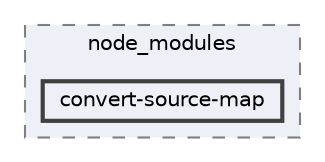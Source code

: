 digraph "pkiclassroomrescheduler/src/main/frontend/node_modules/convert-source-map"
{
 // LATEX_PDF_SIZE
  bgcolor="transparent";
  edge [fontname=Helvetica,fontsize=10,labelfontname=Helvetica,labelfontsize=10];
  node [fontname=Helvetica,fontsize=10,shape=box,height=0.2,width=0.4];
  compound=true
  subgraph clusterdir_72953eda66ccb3a2722c28e1c3e6c23b {
    graph [ bgcolor="#edf0f7", pencolor="grey50", label="node_modules", fontname=Helvetica,fontsize=10 style="filled,dashed", URL="dir_72953eda66ccb3a2722c28e1c3e6c23b.html",tooltip=""]
  dir_3e26cf88f1e274dfd0e212d614e5d4fe [label="convert-source-map", fillcolor="#edf0f7", color="grey25", style="filled,bold", URL="dir_3e26cf88f1e274dfd0e212d614e5d4fe.html",tooltip=""];
  }
}
